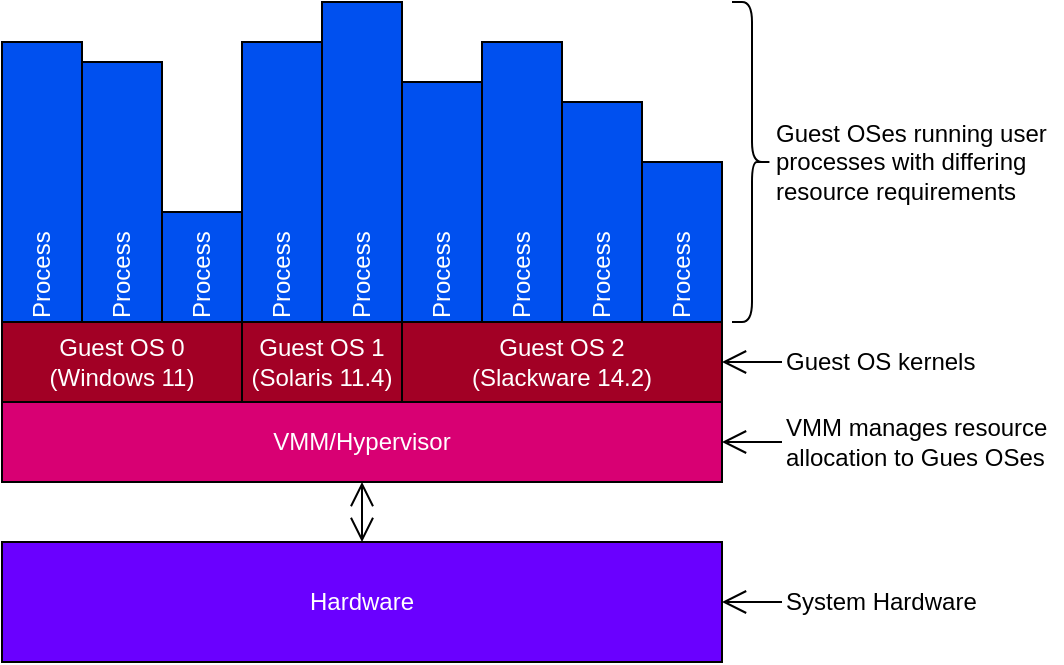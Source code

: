<mxfile>
    <diagram id="pHjvhK5HH7Va8Ok6LG7-" name="Page-1">
        <mxGraphModel dx="763" dy="492" grid="1" gridSize="10" guides="1" tooltips="1" connect="1" arrows="1" fold="1" page="1" pageScale="1" pageWidth="850" pageHeight="1100" math="0" shadow="0">
            <root>
                <mxCell id="0"/>
                <mxCell id="1" parent="0"/>
                <mxCell id="18" style="edgeStyle=orthogonalEdgeStyle;html=1;exitX=0.5;exitY=0;exitDx=0;exitDy=0;entryX=0.5;entryY=1;entryDx=0;entryDy=0;endArrow=open;endFill=0;startArrow=open;startFill=0;endSize=10;startSize=10;strokeColor=#000000;" edge="1" parent="1" source="2" target="5">
                    <mxGeometry relative="1" as="geometry"/>
                </mxCell>
                <mxCell id="2" value="Hardware" style="rounded=0;whiteSpace=wrap;html=1;fillColor=#6a00ff;fontColor=#ffffff;strokeColor=#000000;" vertex="1" parent="1">
                    <mxGeometry x="40" y="280" width="360" height="60" as="geometry"/>
                </mxCell>
                <mxCell id="5" value="VMM/Hypervisor" style="rounded=0;whiteSpace=wrap;html=1;fillColor=#d80073;fontColor=#ffffff;strokeColor=#000000;" vertex="1" parent="1">
                    <mxGeometry x="40" y="210" width="360" height="40" as="geometry"/>
                </mxCell>
                <mxCell id="6" value="Guest OS 0&lt;br&gt;(Windows 11)" style="rounded=0;whiteSpace=wrap;html=1;fillColor=#a20025;fontColor=#ffffff;strokeColor=#000000;" vertex="1" parent="1">
                    <mxGeometry x="40" y="170" width="120" height="40" as="geometry"/>
                </mxCell>
                <mxCell id="7" value="Guest OS 1&lt;br&gt;(Solaris 11.4)" style="rounded=0;whiteSpace=wrap;html=1;fillColor=#a20025;fontColor=#ffffff;strokeColor=#000000;" vertex="1" parent="1">
                    <mxGeometry x="160" y="170" width="80" height="40" as="geometry"/>
                </mxCell>
                <mxCell id="8" value="Guest OS 2&lt;br&gt;(Slackware 14.2)" style="rounded=0;whiteSpace=wrap;html=1;fillColor=#a20025;fontColor=#ffffff;strokeColor=#000000;" vertex="1" parent="1">
                    <mxGeometry x="240" y="170" width="160" height="40" as="geometry"/>
                </mxCell>
                <mxCell id="9" value="Process" style="rounded=0;whiteSpace=wrap;html=1;rotation=-90;fillColor=#0050ef;fontColor=#ffffff;strokeColor=#000000;align=left;" vertex="1" parent="1">
                    <mxGeometry x="-10" y="80" width="140" height="40" as="geometry"/>
                </mxCell>
                <mxCell id="19" value="Process" style="rounded=0;whiteSpace=wrap;html=1;rotation=-90;fillColor=#0050ef;fontColor=#ffffff;strokeColor=#000000;align=left;" vertex="1" parent="1">
                    <mxGeometry x="35" y="85" width="130" height="40" as="geometry"/>
                </mxCell>
                <mxCell id="20" value="Process" style="rounded=0;whiteSpace=wrap;html=1;rotation=-90;fillColor=#0050ef;fontColor=#ffffff;strokeColor=#000000;align=left;" vertex="1" parent="1">
                    <mxGeometry x="112.5" y="122.5" width="55" height="40" as="geometry"/>
                </mxCell>
                <mxCell id="21" value="Process" style="rounded=0;whiteSpace=wrap;html=1;rotation=-90;fillColor=#0050ef;fontColor=#ffffff;strokeColor=#000000;align=left;" vertex="1" parent="1">
                    <mxGeometry x="110" y="80" width="140" height="40" as="geometry"/>
                </mxCell>
                <mxCell id="22" value="Process" style="rounded=0;whiteSpace=wrap;html=1;rotation=-90;fillColor=#0050ef;fontColor=#ffffff;strokeColor=#000000;align=left;" vertex="1" parent="1">
                    <mxGeometry x="140" y="70" width="160" height="40" as="geometry"/>
                </mxCell>
                <mxCell id="23" value="Process" style="rounded=0;whiteSpace=wrap;html=1;rotation=-90;fillColor=#0050ef;fontColor=#ffffff;strokeColor=#000000;align=left;" vertex="1" parent="1">
                    <mxGeometry x="200" y="90" width="120" height="40" as="geometry"/>
                </mxCell>
                <mxCell id="24" value="Process" style="rounded=0;whiteSpace=wrap;html=1;rotation=-90;fillColor=#0050ef;fontColor=#ffffff;strokeColor=#000000;align=left;" vertex="1" parent="1">
                    <mxGeometry x="230" y="80" width="140" height="40" as="geometry"/>
                </mxCell>
                <mxCell id="25" value="Process" style="rounded=0;whiteSpace=wrap;html=1;rotation=-90;fillColor=#0050ef;fontColor=#ffffff;strokeColor=#000000;align=left;" vertex="1" parent="1">
                    <mxGeometry x="285" y="95" width="110" height="40" as="geometry"/>
                </mxCell>
                <mxCell id="26" value="Process" style="rounded=0;whiteSpace=wrap;html=1;rotation=-90;fillColor=#0050ef;fontColor=#ffffff;strokeColor=#000000;align=left;" vertex="1" parent="1">
                    <mxGeometry x="340" y="110" width="80" height="40" as="geometry"/>
                </mxCell>
                <mxCell id="27" value="" style="shape=curlyBracket;whiteSpace=wrap;html=1;rounded=1;flipH=1;strokeColor=#000000;align=left;" vertex="1" parent="1">
                    <mxGeometry x="405" y="10" width="20" height="160" as="geometry"/>
                </mxCell>
                <mxCell id="29" value="Guest OSes running user processes with differing resource requirements" style="text;html=1;strokeColor=none;fillColor=none;align=left;verticalAlign=middle;whiteSpace=wrap;rounded=0;" vertex="1" parent="1">
                    <mxGeometry x="425" y="67.5" width="140" height="45" as="geometry"/>
                </mxCell>
                <mxCell id="31" style="edgeStyle=orthogonalEdgeStyle;html=1;exitX=0;exitY=0.5;exitDx=0;exitDy=0;entryX=1;entryY=0.5;entryDx=0;entryDy=0;startArrow=none;startFill=0;endArrow=open;endFill=0;startSize=10;endSize=10;strokeColor=#000000;" edge="1" parent="1" source="30" target="8">
                    <mxGeometry relative="1" as="geometry"/>
                </mxCell>
                <mxCell id="30" value="Guest OS kernels" style="text;html=1;strokeColor=none;fillColor=none;align=left;verticalAlign=middle;whiteSpace=wrap;rounded=0;" vertex="1" parent="1">
                    <mxGeometry x="430" y="180" width="100" height="20" as="geometry"/>
                </mxCell>
                <mxCell id="33" style="edgeStyle=orthogonalEdgeStyle;html=1;exitX=0;exitY=0.5;exitDx=0;exitDy=0;entryX=1;entryY=0.5;entryDx=0;entryDy=0;startArrow=none;startFill=0;endArrow=open;endFill=0;startSize=10;endSize=10;strokeColor=#000000;" edge="1" parent="1" source="32" target="5">
                    <mxGeometry relative="1" as="geometry"/>
                </mxCell>
                <mxCell id="32" value="VMM manages resource allocation to Gues OSes" style="text;html=1;strokeColor=none;fillColor=none;align=left;verticalAlign=middle;whiteSpace=wrap;rounded=0;" vertex="1" parent="1">
                    <mxGeometry x="430" y="220" width="140" height="20" as="geometry"/>
                </mxCell>
                <mxCell id="35" style="edgeStyle=orthogonalEdgeStyle;html=1;exitX=0;exitY=0.5;exitDx=0;exitDy=0;entryX=1;entryY=0.5;entryDx=0;entryDy=0;startArrow=none;startFill=0;endArrow=open;endFill=0;startSize=10;endSize=10;strokeColor=#000000;" edge="1" parent="1" source="34" target="2">
                    <mxGeometry relative="1" as="geometry"/>
                </mxCell>
                <mxCell id="34" value="System Hardware" style="text;html=1;strokeColor=none;fillColor=none;align=left;verticalAlign=middle;whiteSpace=wrap;rounded=0;" vertex="1" parent="1">
                    <mxGeometry x="430" y="300" width="140" height="20" as="geometry"/>
                </mxCell>
            </root>
        </mxGraphModel>
    </diagram>
</mxfile>